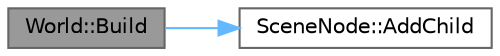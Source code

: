 digraph "World::Build"
{
 // LATEX_PDF_SIZE
  bgcolor="transparent";
  edge [fontname=Helvetica,fontsize=10,labelfontname=Helvetica,labelfontsize=10];
  node [fontname=Helvetica,fontsize=10,shape=box,height=0.2,width=0.4];
  rankdir="LR";
  Node1 [label="World::Build",height=0.2,width=0.4,color="gray40", fillcolor="grey60", style="filled", fontcolor="black",tooltip="Build all objects in game world."];
  Node1 -> Node2 [color="steelblue1",style="solid"];
  Node2 [label="SceneNode::AddChild",height=0.2,width=0.4,color="grey40", fillcolor="white", style="filled",URL="$class_scene_node.html#a0c5275e2cbbe05d7096cd41ecc9f2082",tooltip=" "];
}
